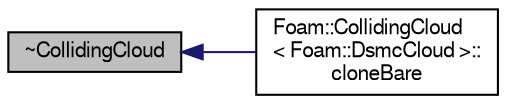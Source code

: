 digraph "~CollidingCloud"
{
  bgcolor="transparent";
  edge [fontname="FreeSans",fontsize="10",labelfontname="FreeSans",labelfontsize="10"];
  node [fontname="FreeSans",fontsize="10",shape=record];
  rankdir="LR";
  Node7 [label="~CollidingCloud",height=0.2,width=0.4,color="black", fillcolor="grey75", style="filled", fontcolor="black"];
  Node7 -> Node8 [dir="back",color="midnightblue",fontsize="10",style="solid",fontname="FreeSans"];
  Node8 [label="Foam::CollidingCloud\l\< Foam::DsmcCloud \>::\lcloneBare",height=0.2,width=0.4,color="black",URL="$a23758.html#a519c85b79b984c70934c244a934588ca",tooltip="Construct and return bare clone based on (this) with new name. "];
}
